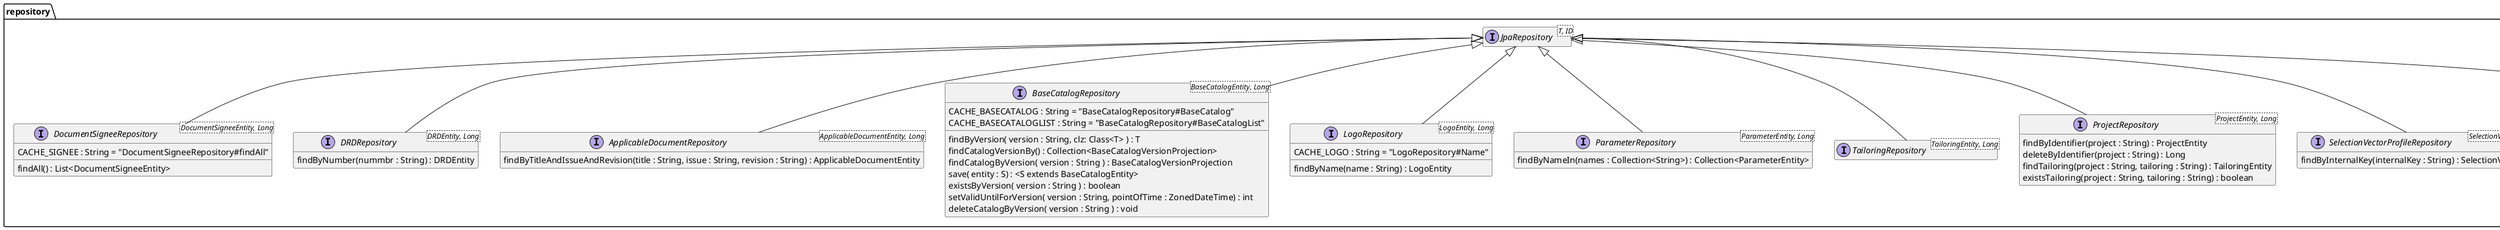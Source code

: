 @startuml Ebene3.png
hide empty members

package repository {
    interface JpaRepository<T, ID>

    interface DocumentSigneeRepository<DocumentSigneeEntity, Long> {
        CACHE_SIGNEE : String = "DocumentSigneeRepository#findAll"
        findAll() : List<DocumentSigneeEntity>
    }
    JpaRepository <|-- DocumentSigneeRepository

    interface DRDRepository<DRDEntity, Long> {
        findByNumber(nummbr : String) : DRDEntity
    }
    JpaRepository <|-- DRDRepository

    interface ApplicableDocumentRepository<ApplicableDocumentEntity, Long> {
        findByTitleAndIssueAndRevision(title : String, issue : String, revision : String) : ApplicableDocumentEntity
    }
    JpaRepository <|-- ApplicableDocumentRepository

    interface BaseCatalogRepository<BaseCatalogEntity, Long> {
        CACHE_BASECATALOG : String = "BaseCatalogRepository#BaseCatalog"
        CACHE_BASECATALOGLIST : String = "BaseCatalogRepository#BaseCatalogList"
        findByVersion( version : String, clz: Class<T> ) : T
        findCatalogVersionBy() : Collection<BaseCatalogVersionProjection>
        findCatalogByVersion( version : String ) : BaseCatalogVersionProjection
        save( entity : S) : <S extends BaseCatalogEntity>
        existsByVersion( version : String ) : boolean
        setValidUntilForVersion( version : String, pointOfTime : ZonedDateTime) : int
        deleteCatalogByVersion( version : String ) : void
    }
    JpaRepository <|-- BaseCatalogRepository

    interface LogoRepository<LogoEntity, Long> {
        CACHE_LOGO : String = "LogoRepository#Name"
        findByName(name : String) : LogoEntity
    }
    JpaRepository <|-- LogoRepository

    interface ParameterRepository<ParameterEntity, Long> {
        findByNameIn(names : Collection<String>) : Collection<ParameterEntity>
    }
    JpaRepository <|-- ParameterRepository

    interface TailoringRepository<TailoringEntity, Long> {
    }
    JpaRepository <|-- TailoringRepository

    interface ProjectRepository<ProjectEntity, Long> {
        findByIdentifier(project : String) : ProjectEntity
        deleteByIdentifier(project : String) : Long
        findTailoring(project : String, tailoring : String) : TailoringEntity
        existsTailoring(project : String, tailoring : String) : boolean
    }
    JpaRepository <|-- ProjectRepository

    interface SelectionVectorProfileRepository<SelectionVektorProfileEntity, Long> {
        findByInternalKey(internalKey : String) : SelectionVektorProfileEntity
    }
    JpaRepository <|-- SelectionVectorProfileRepository

    interface TailoringCatalogRepository<TailoringCatalogEntity, Long> {
        existsByVersion( version : String ) : boolean
    }
    JpaRepository <|-- TailoringCatalogRepository
}
@enduml
